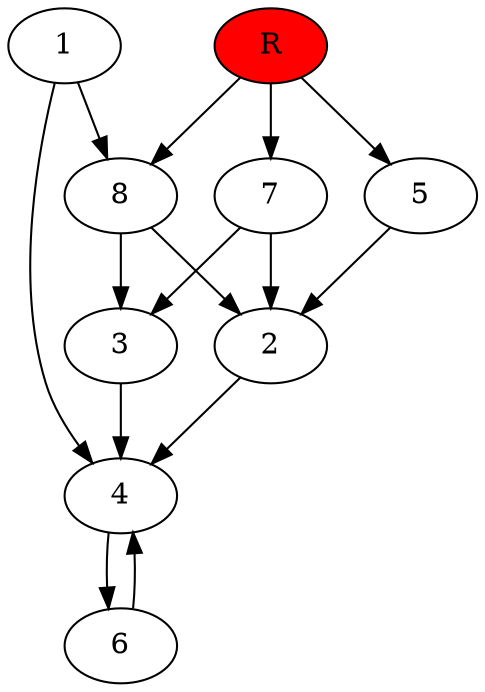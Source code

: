 digraph prb39648 {
	1
	2
	3
	4
	5
	6
	7
	8
	R [fillcolor="#ff0000" style=filled]
	1 -> 4
	1 -> 8
	2 -> 4
	3 -> 4
	4 -> 6
	5 -> 2
	6 -> 4
	7 -> 2
	7 -> 3
	8 -> 2
	8 -> 3
	R -> 5
	R -> 7
	R -> 8
}

